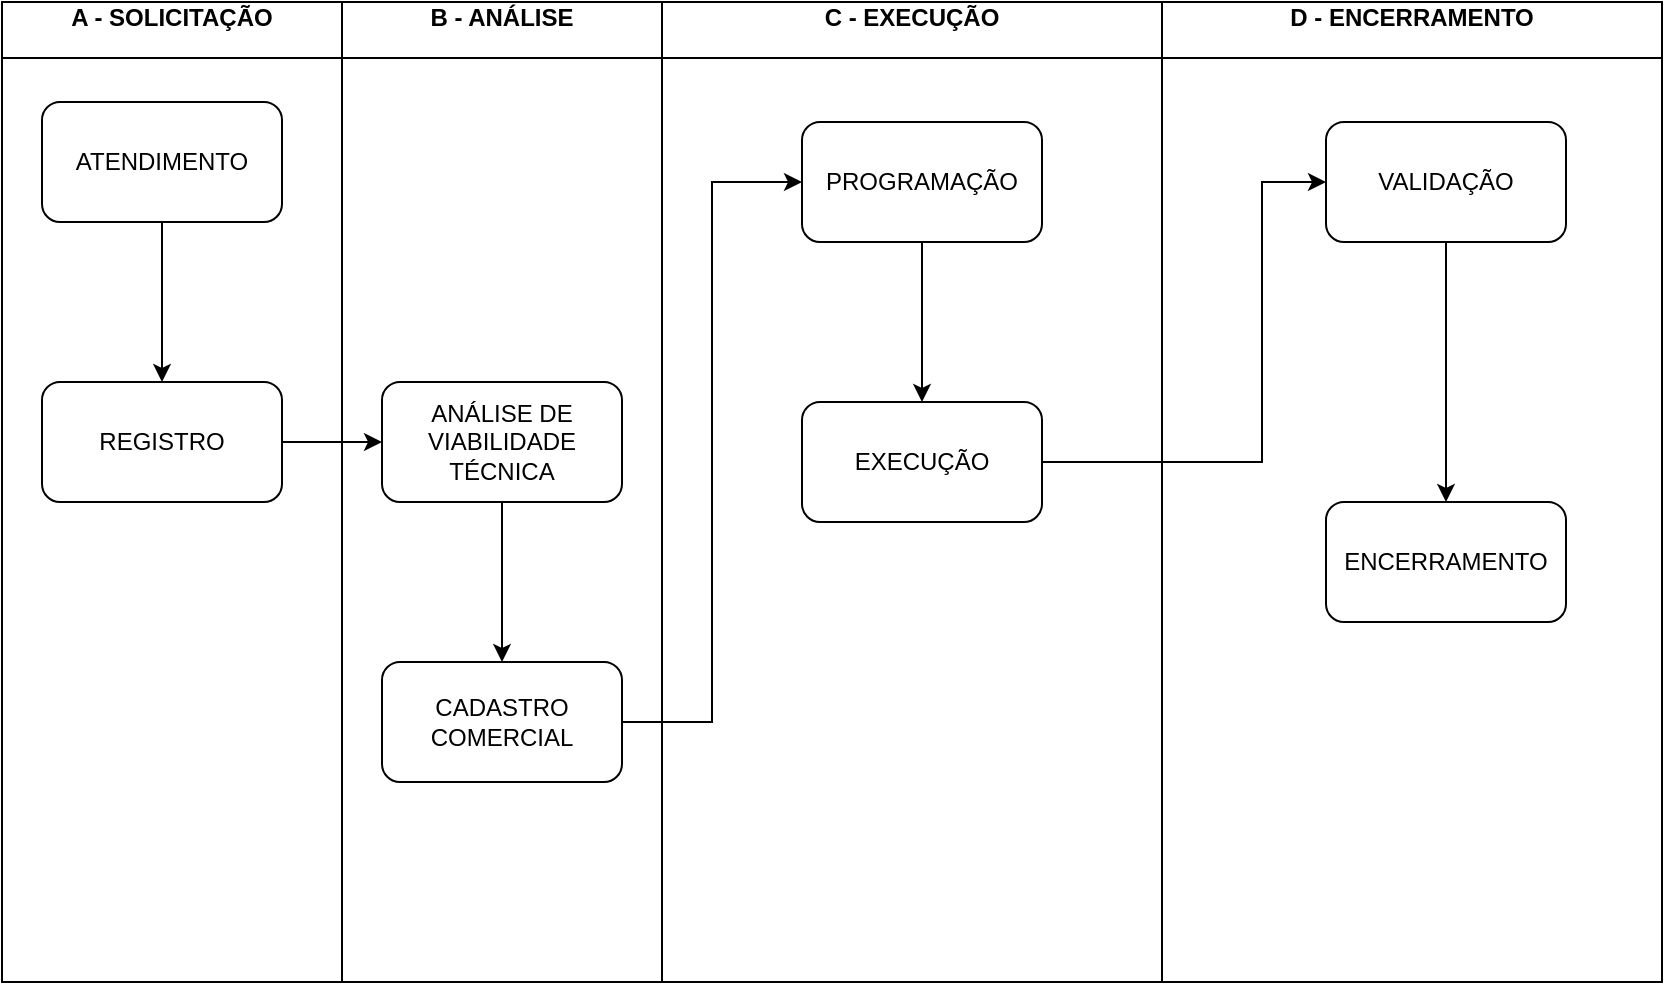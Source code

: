 <mxfile version="10.6.5" type="github"><diagram id="wLkoinlVrgHqXl1Fj19s" name="Fluxograma Geral"><mxGraphModel dx="988" dy="532" grid="1" gridSize="10" guides="1" tooltips="1" connect="1" arrows="1" fold="1" page="1" pageScale="1" pageWidth="827" pageHeight="1169" math="0" shadow="0"><root><mxCell id="0"/><mxCell id="ApiQS99FZD5KeMouJWTY-26" value="A-SOLICITAÇÃO" parent="0"/><mxCell id="ApiQS99FZD5KeMouJWTY-1" value="ATENDIMENTO" style="rounded=1;whiteSpace=wrap;html=1;" vertex="1" parent="ApiQS99FZD5KeMouJWTY-26"><mxGeometry x="30" y="90" width="120" height="60" as="geometry"/></mxCell><mxCell id="ApiQS99FZD5KeMouJWTY-3" value="" style="edgeStyle=orthogonalEdgeStyle;rounded=0;orthogonalLoop=1;jettySize=auto;html=1;" edge="1" parent="ApiQS99FZD5KeMouJWTY-26" source="ApiQS99FZD5KeMouJWTY-1" target="ApiQS99FZD5KeMouJWTY-2"><mxGeometry relative="1" as="geometry"/></mxCell><mxCell id="ApiQS99FZD5KeMouJWTY-2" value="REGISTRO" style="rounded=1;whiteSpace=wrap;html=1;" vertex="1" parent="ApiQS99FZD5KeMouJWTY-26"><mxGeometry x="30" y="230" width="120" height="60" as="geometry"/></mxCell><mxCell id="ApiQS99FZD5KeMouJWTY-6" style="edgeStyle=orthogonalEdgeStyle;rounded=0;orthogonalLoop=1;jettySize=auto;html=1;" edge="1" parent="ApiQS99FZD5KeMouJWTY-26" source="ApiQS99FZD5KeMouJWTY-2" target="ApiQS99FZD5KeMouJWTY-5"><mxGeometry relative="1" as="geometry"/></mxCell><mxCell id="ApiQS99FZD5KeMouJWTY-31" value="B - ANÁLISE&#10;" style="swimlane;fillColor=#ffffff;gradientColor=none;container=1;collapsible=0;autosize=0;startSize=28;" vertex="1" parent="ApiQS99FZD5KeMouJWTY-26"><mxGeometry x="180" y="40" width="160" height="490" as="geometry"/></mxCell><mxCell id="ApiQS99FZD5KeMouJWTY-32" value="C - EXECUÇÃO&#10;" style="swimlane;fillColor=#ffffff;gradientColor=none;container=1;collapsible=0;autosize=0;startSize=28;" vertex="1" parent="ApiQS99FZD5KeMouJWTY-26"><mxGeometry x="340" y="40" width="250" height="490" as="geometry"/></mxCell><mxCell id="ApiQS99FZD5KeMouJWTY-33" value="D - ENCERRAMENTO&#10;" style="swimlane;fillColor=#ffffff;gradientColor=none;container=1;collapsible=0;autosize=0;startSize=28;" vertex="1" parent="ApiQS99FZD5KeMouJWTY-26"><mxGeometry x="590" y="40" width="250" height="490" as="geometry"/></mxCell><object label="A - SOLICITAÇÃO - CONT" Descrição="Etapa de recepção e triagem das necessidades do cliente" id="1"><mxCell parent="0"/></object><mxCell id="ApiQS99FZD5KeMouJWTY-30" value="A - SOLICITAÇÃO&#10;" style="swimlane;fillColor=#ffffff;gradientColor=none;container=1;collapsible=0;autosize=1;startSize=28;" vertex="1" parent="1"><mxGeometry x="10" y="40" width="170" height="490" as="geometry"/></mxCell><mxCell id="gFR_GFgGl5uEjHREC4LY-3" value="GERAL" parent="0"/><mxCell id="ApiQS99FZD5KeMouJWTY-29" value="D-ENCERRAMENTO" parent="0"/><mxCell id="ApiQS99FZD5KeMouJWTY-15" value="VALIDAÇÃO" style="rounded=1;whiteSpace=wrap;html=1;" vertex="1" parent="ApiQS99FZD5KeMouJWTY-29"><mxGeometry x="672" y="100" width="120" height="60" as="geometry"/></mxCell><mxCell id="ApiQS99FZD5KeMouJWTY-25" style="edgeStyle=orthogonalEdgeStyle;rounded=0;orthogonalLoop=1;jettySize=auto;html=1;entryX=0.5;entryY=0;entryDx=0;entryDy=0;" edge="1" parent="ApiQS99FZD5KeMouJWTY-29" source="ApiQS99FZD5KeMouJWTY-15" target="ApiQS99FZD5KeMouJWTY-24"><mxGeometry relative="1" as="geometry"/></mxCell><mxCell id="ApiQS99FZD5KeMouJWTY-24" value="ENCERRAMENTO" style="rounded=1;whiteSpace=wrap;html=1;" vertex="1" parent="ApiQS99FZD5KeMouJWTY-29"><mxGeometry x="672" y="290" width="120" height="60" as="geometry"/></mxCell><mxCell id="ApiQS99FZD5KeMouJWTY-16" style="edgeStyle=orthogonalEdgeStyle;rounded=0;orthogonalLoop=1;jettySize=auto;html=1;entryX=0;entryY=0.5;entryDx=0;entryDy=0;" edge="1" parent="ApiQS99FZD5KeMouJWTY-29" source="ApiQS99FZD5KeMouJWTY-12" target="ApiQS99FZD5KeMouJWTY-15"><mxGeometry relative="1" as="geometry"><Array as="points"><mxPoint x="640" y="270"/><mxPoint x="640" y="130"/></Array></mxGeometry></mxCell><mxCell id="ApiQS99FZD5KeMouJWTY-28" value="C-EXECUÇÃO" parent="0"/><mxCell id="ApiQS99FZD5KeMouJWTY-11" value="PROGRAMAÇÃO" style="rounded=1;whiteSpace=wrap;html=1;" vertex="1" parent="ApiQS99FZD5KeMouJWTY-28"><mxGeometry x="410" y="100" width="120" height="60" as="geometry"/></mxCell><mxCell id="ApiQS99FZD5KeMouJWTY-13" value="" style="edgeStyle=orthogonalEdgeStyle;rounded=0;orthogonalLoop=1;jettySize=auto;html=1;" edge="1" parent="ApiQS99FZD5KeMouJWTY-28" source="ApiQS99FZD5KeMouJWTY-11" target="ApiQS99FZD5KeMouJWTY-12"><mxGeometry relative="1" as="geometry"/></mxCell><mxCell id="ApiQS99FZD5KeMouJWTY-12" value="EXECUÇÃO" style="rounded=1;whiteSpace=wrap;html=1;" vertex="1" parent="ApiQS99FZD5KeMouJWTY-28"><mxGeometry x="410" y="240" width="120" height="60" as="geometry"/></mxCell><mxCell id="ApiQS99FZD5KeMouJWTY-14" style="edgeStyle=orthogonalEdgeStyle;rounded=0;orthogonalLoop=1;jettySize=auto;html=1;entryX=0;entryY=0.5;entryDx=0;entryDy=0;" edge="1" parent="ApiQS99FZD5KeMouJWTY-28" source="ApiQS99FZD5KeMouJWTY-7" target="ApiQS99FZD5KeMouJWTY-11"><mxGeometry relative="1" as="geometry"/></mxCell><mxCell id="ApiQS99FZD5KeMouJWTY-27" value="B-ANÁLISE E CADASTRO" parent="0"/><mxCell id="ApiQS99FZD5KeMouJWTY-5" value="ANÁLISE DE VIABILIDADE TÉCNICA" style="rounded=1;whiteSpace=wrap;html=1;" vertex="1" parent="ApiQS99FZD5KeMouJWTY-27"><mxGeometry x="200" y="230" width="120" height="60" as="geometry"/></mxCell><mxCell id="ApiQS99FZD5KeMouJWTY-8" value="" style="edgeStyle=orthogonalEdgeStyle;rounded=0;orthogonalLoop=1;jettySize=auto;html=1;" edge="1" parent="ApiQS99FZD5KeMouJWTY-27" source="ApiQS99FZD5KeMouJWTY-5" target="ApiQS99FZD5KeMouJWTY-7"><mxGeometry relative="1" as="geometry"/></mxCell><mxCell id="ApiQS99FZD5KeMouJWTY-7" value="CADASTRO COMERCIAL" style="rounded=1;whiteSpace=wrap;html=1;" vertex="1" parent="ApiQS99FZD5KeMouJWTY-27"><mxGeometry x="200" y="370" width="120" height="60" as="geometry"/></mxCell></root></mxGraphModel></diagram></mxfile>
